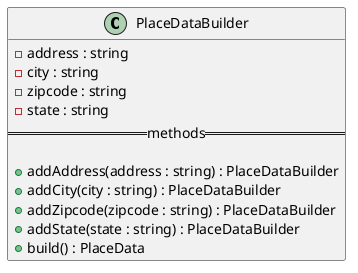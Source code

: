 @startuml PlaceDataBuilder Diagram
class PlaceDataBuilder {
  - address : string
  - city : string
  - zipcode : string
  - state : string
  ==methods==

  + addAddress(address : string) : PlaceDataBuilder
  + addCity(city : string) : PlaceDataBuilder
  + addZipcode(zipcode : string) : PlaceDataBuilder
  + addState(state : string) : PlaceDataBuilder
  + build() : PlaceData
}
@enduml
